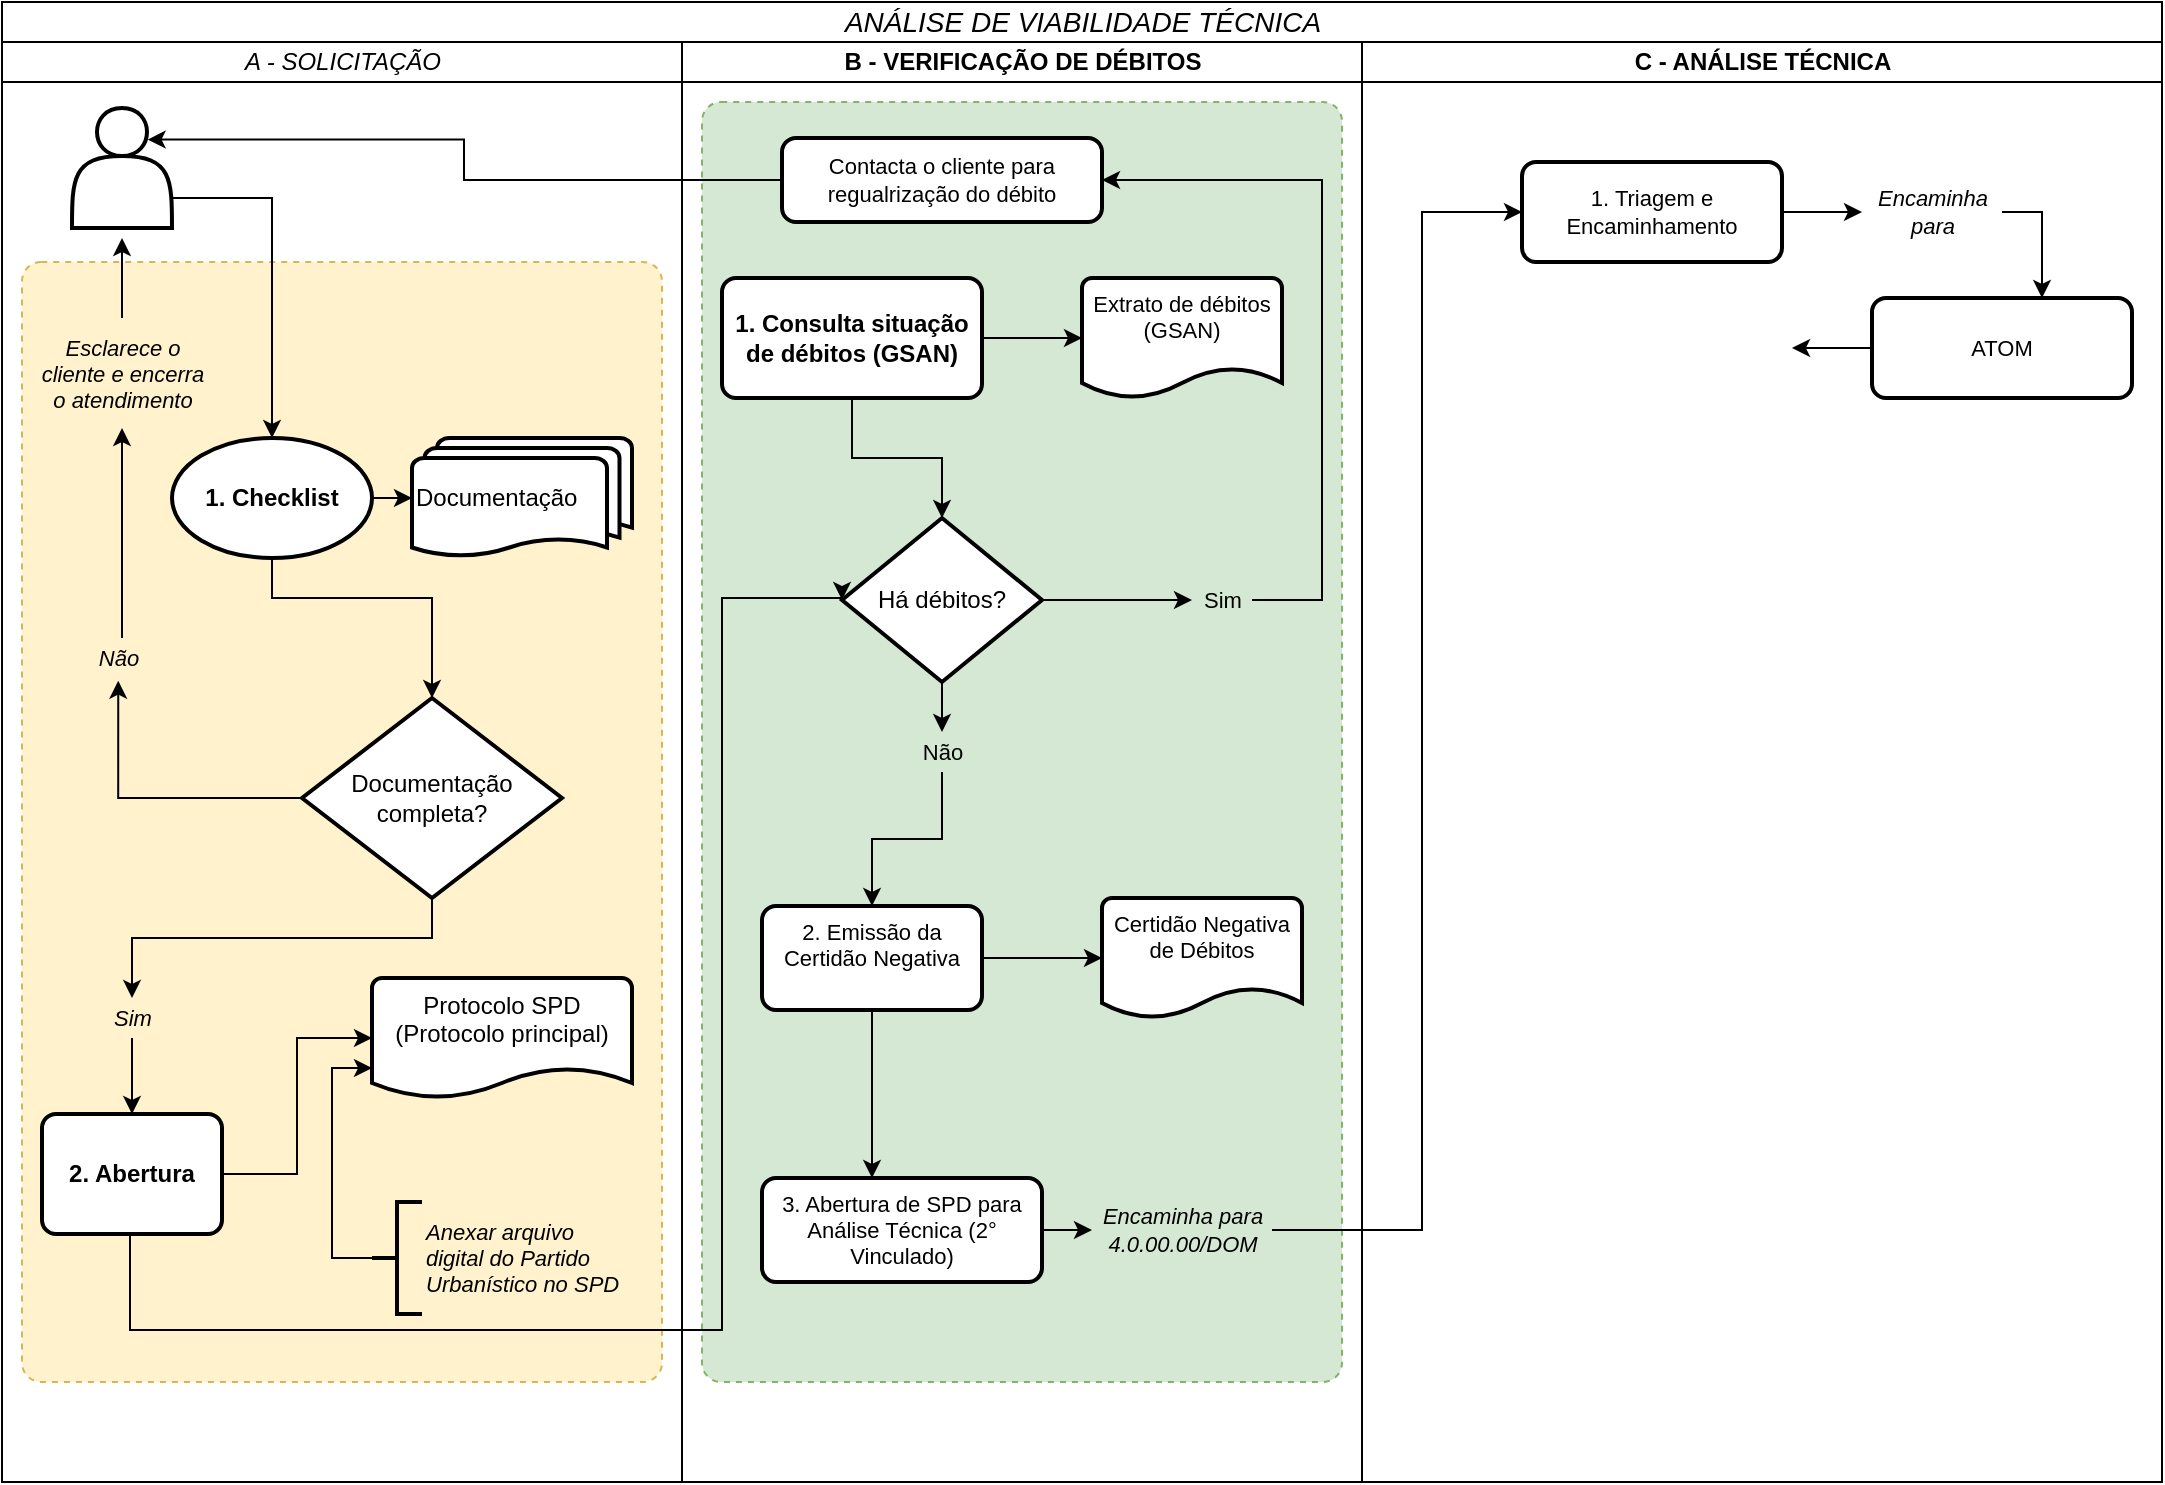 <mxfile version="12.2.0" type="github" pages="1">
  <diagram id="ghhylSFfgHjQgVcrPekR" name="Page-1">
    <mxGraphModel dx="640" dy="381" grid="1" gridSize="10" guides="1" tooltips="1" connect="1" arrows="1" fold="1" page="1" pageScale="1" pageWidth="850" pageHeight="1100" math="0" shadow="0">
      <root>
        <mxCell id="0"/>
        <mxCell id="1" parent="0"/>
        <mxCell id="JzE6JeNeijgl-ERopNni-44" value="&lt;font style=&quot;font-size: 14px&quot;&gt;ANÁLISE DE VIABILIDADE TÉCNICA&lt;/font&gt;" style="swimlane;html=1;childLayout=stackLayout;resizeParent=1;resizeParentMax=0;startSize=20;fontFamily=Arial;fontStyle=2" vertex="1" parent="1">
          <mxGeometry x="20" y="22" width="1080" height="740" as="geometry"/>
        </mxCell>
        <mxCell id="JzE6JeNeijgl-ERopNni-45" value="A - SOLICITAÇÃO" style="swimlane;html=1;startSize=20;fontFamily=Arial;fontStyle=2" vertex="1" parent="JzE6JeNeijgl-ERopNni-44">
          <mxGeometry y="20" width="340" height="720" as="geometry"/>
        </mxCell>
        <mxCell id="JzE6JeNeijgl-ERopNni-93" value="" style="whiteSpace=wrap;html=1;fontFamily=Arial;fontSize=11;fillColor=#fff2cc;strokeColor=#d6b656;dashed=1;strokeWidth=1;rounded=1;arcSize=3;" vertex="1" parent="JzE6JeNeijgl-ERopNni-45">
          <mxGeometry x="10" y="110" width="320" height="560" as="geometry"/>
        </mxCell>
        <mxCell id="JzE6JeNeijgl-ERopNni-52" value="" style="edgeStyle=orthogonalEdgeStyle;rounded=0;orthogonalLoop=1;jettySize=auto;html=1;fontFamily=Arial;exitX=0.5;exitY=1;exitDx=0;exitDy=0;exitPerimeter=0;entryX=0.5;entryY=0;entryDx=0;entryDy=0;entryPerimeter=0;" edge="1" parent="JzE6JeNeijgl-ERopNni-45" source="JzE6JeNeijgl-ERopNni-50" target="JzE6JeNeijgl-ERopNni-67">
          <mxGeometry relative="1" as="geometry">
            <mxPoint x="170" y="288" as="targetPoint"/>
            <Array as="points">
              <mxPoint x="135" y="278"/>
              <mxPoint x="215" y="278"/>
            </Array>
          </mxGeometry>
        </mxCell>
        <mxCell id="JzE6JeNeijgl-ERopNni-59" style="edgeStyle=orthogonalEdgeStyle;rounded=0;orthogonalLoop=1;jettySize=auto;html=1;entryX=0;entryY=0.5;entryDx=0;entryDy=0;entryPerimeter=0;fontFamily=Arial;" edge="1" parent="JzE6JeNeijgl-ERopNni-45" source="JzE6JeNeijgl-ERopNni-50" target="JzE6JeNeijgl-ERopNni-58">
          <mxGeometry relative="1" as="geometry"/>
        </mxCell>
        <mxCell id="JzE6JeNeijgl-ERopNni-50" value="1. Checklist" style="strokeWidth=2;html=1;shape=mxgraph.flowchart.start_1;whiteSpace=wrap;fontFamily=Arial;fontStyle=1" vertex="1" parent="JzE6JeNeijgl-ERopNni-45">
          <mxGeometry x="85" y="198" width="100" height="60" as="geometry"/>
        </mxCell>
        <mxCell id="JzE6JeNeijgl-ERopNni-56" value="" style="edgeStyle=orthogonalEdgeStyle;rounded=0;orthogonalLoop=1;jettySize=auto;html=1;fontFamily=Arial;entryX=0;entryY=0.5;entryDx=0;entryDy=0;entryPerimeter=0;" edge="1" parent="JzE6JeNeijgl-ERopNni-45" source="JzE6JeNeijgl-ERopNni-53" target="JzE6JeNeijgl-ERopNni-57">
          <mxGeometry relative="1" as="geometry">
            <mxPoint x="245" y="566" as="targetPoint"/>
          </mxGeometry>
        </mxCell>
        <mxCell id="JzE6JeNeijgl-ERopNni-53" value="2. Abertura" style="rounded=1;whiteSpace=wrap;html=1;absoluteArcSize=1;arcSize=14;strokeWidth=2;fontFamily=Arial;fontStyle=1" vertex="1" parent="JzE6JeNeijgl-ERopNni-45">
          <mxGeometry x="20" y="536" width="90" height="60" as="geometry"/>
        </mxCell>
        <mxCell id="JzE6JeNeijgl-ERopNni-57" value="&lt;div&gt;Protocolo SPD&lt;/div&gt;&lt;div&gt;(Protocolo principal)&lt;br&gt;&lt;/div&gt;" style="strokeWidth=2;html=1;shape=mxgraph.flowchart.document2;whiteSpace=wrap;size=0.25;fontFamily=Arial;verticalAlign=top;" vertex="1" parent="JzE6JeNeijgl-ERopNni-45">
          <mxGeometry x="185" y="468" width="130" height="60" as="geometry"/>
        </mxCell>
        <mxCell id="JzE6JeNeijgl-ERopNni-58" value="&lt;div align=&quot;left&quot;&gt;Documentação&lt;/div&gt;" style="strokeWidth=2;html=1;shape=mxgraph.flowchart.multi-document;whiteSpace=wrap;fontFamily=Arial;align=left;verticalAlign=middle;" vertex="1" parent="JzE6JeNeijgl-ERopNni-45">
          <mxGeometry x="205" y="198" width="110" height="60" as="geometry"/>
        </mxCell>
        <mxCell id="JzE6JeNeijgl-ERopNni-68" style="edgeStyle=orthogonalEdgeStyle;rounded=0;orthogonalLoop=1;jettySize=auto;html=1;entryX=0.5;entryY=0;entryDx=0;entryDy=0;fontFamily=Arial;" edge="1" parent="JzE6JeNeijgl-ERopNni-45" source="JzE6JeNeijgl-ERopNni-69" target="JzE6JeNeijgl-ERopNni-53">
          <mxGeometry relative="1" as="geometry"/>
        </mxCell>
        <mxCell id="JzE6JeNeijgl-ERopNni-91" style="edgeStyle=orthogonalEdgeStyle;rounded=0;orthogonalLoop=1;jettySize=auto;html=1;fontFamily=Arial;fontSize=11;" edge="1" parent="JzE6JeNeijgl-ERopNni-45" source="JzE6JeNeijgl-ERopNni-90" target="JzE6JeNeijgl-ERopNni-81">
          <mxGeometry relative="1" as="geometry">
            <Array as="points">
              <mxPoint x="60" y="268"/>
              <mxPoint x="60" y="268"/>
            </Array>
          </mxGeometry>
        </mxCell>
        <mxCell id="JzE6JeNeijgl-ERopNni-67" value="Documentação completa?" style="strokeWidth=2;html=1;shape=mxgraph.flowchart.decision;whiteSpace=wrap;fontFamily=Arial;" vertex="1" parent="JzE6JeNeijgl-ERopNni-45">
          <mxGeometry x="150" y="328" width="130" height="100" as="geometry"/>
        </mxCell>
        <mxCell id="JzE6JeNeijgl-ERopNni-69" value="Sim" style="text;html=1;resizable=0;autosize=1;align=center;verticalAlign=middle;points=[];fillColor=none;strokeColor=none;rounded=0;fontFamily=Arial;fontSize=11;fontStyle=2" vertex="1" parent="JzE6JeNeijgl-ERopNni-45">
          <mxGeometry x="45" y="478" width="40" height="20" as="geometry"/>
        </mxCell>
        <mxCell id="JzE6JeNeijgl-ERopNni-71" style="edgeStyle=orthogonalEdgeStyle;rounded=0;orthogonalLoop=1;jettySize=auto;html=1;entryX=0.5;entryY=0;entryDx=0;entryDy=0;fontFamily=Arial;exitX=0.5;exitY=1;exitDx=0;exitDy=0;exitPerimeter=0;" edge="1" parent="JzE6JeNeijgl-ERopNni-45" source="JzE6JeNeijgl-ERopNni-67" target="JzE6JeNeijgl-ERopNni-69">
          <mxGeometry relative="1" as="geometry">
            <mxPoint x="85" y="468" as="sourcePoint"/>
            <mxPoint x="85" y="578" as="targetPoint"/>
            <Array as="points">
              <mxPoint x="215" y="448"/>
              <mxPoint x="65" y="448"/>
            </Array>
          </mxGeometry>
        </mxCell>
        <mxCell id="JzE6JeNeijgl-ERopNni-79" style="edgeStyle=orthogonalEdgeStyle;rounded=0;orthogonalLoop=1;jettySize=auto;html=1;fontFamily=Arial;entryX=0.5;entryY=0;entryDx=0;entryDy=0;entryPerimeter=0;exitX=1;exitY=0.75;exitDx=0;exitDy=0;" edge="1" parent="JzE6JeNeijgl-ERopNni-45" source="JzE6JeNeijgl-ERopNni-94" target="JzE6JeNeijgl-ERopNni-50">
          <mxGeometry relative="1" as="geometry">
            <mxPoint x="90" y="64" as="sourcePoint"/>
            <mxPoint x="110" y="138" as="targetPoint"/>
            <Array as="points">
              <mxPoint x="135" y="78"/>
            </Array>
          </mxGeometry>
        </mxCell>
        <mxCell id="JzE6JeNeijgl-ERopNni-80" style="edgeStyle=orthogonalEdgeStyle;rounded=0;orthogonalLoop=1;jettySize=auto;html=1;fontFamily=Arial;" edge="1" parent="JzE6JeNeijgl-ERopNni-45" source="JzE6JeNeijgl-ERopNni-81">
          <mxGeometry relative="1" as="geometry">
            <mxPoint x="60" y="98" as="targetPoint"/>
          </mxGeometry>
        </mxCell>
        <mxCell id="JzE6JeNeijgl-ERopNni-81" value="&lt;div style=&quot;font-size: 11px;&quot;&gt;&lt;i style=&quot;font-size: 11px;&quot;&gt;Esclarece o&lt;/i&gt;&lt;/div&gt;&lt;div style=&quot;font-size: 11px;&quot;&gt;&lt;i style=&quot;font-size: 11px;&quot;&gt;cliente e encerra&lt;/i&gt;&lt;/div&gt;&lt;div style=&quot;font-size: 11px;&quot;&gt;&lt;i style=&quot;font-size: 11px;&quot;&gt;o atendimento&lt;br style=&quot;font-size: 11px;&quot;&gt;&lt;/i&gt; &lt;/div&gt;" style="text;html=1;resizable=0;autosize=1;align=center;verticalAlign=middle;points=[];fillColor=none;strokeColor=none;rounded=0;fontFamily=Arial;fontSize=11;direction=south;" vertex="1" parent="JzE6JeNeijgl-ERopNni-45">
          <mxGeometry x="35" y="138" width="50" height="55" as="geometry"/>
        </mxCell>
        <mxCell id="JzE6JeNeijgl-ERopNni-90" value="Não" style="text;html=1;resizable=0;autosize=1;align=center;verticalAlign=middle;points=[];fillColor=none;strokeColor=none;rounded=0;fontFamily=Arial;fontSize=11;fontStyle=2" vertex="1" parent="JzE6JeNeijgl-ERopNni-45">
          <mxGeometry x="38" y="298" width="40" height="20" as="geometry"/>
        </mxCell>
        <mxCell id="JzE6JeNeijgl-ERopNni-92" style="edgeStyle=orthogonalEdgeStyle;rounded=0;orthogonalLoop=1;jettySize=auto;html=1;entryX=0.503;entryY=1.067;entryDx=0;entryDy=0;entryPerimeter=0;fontFamily=Arial;fontSize=11;" edge="1" parent="JzE6JeNeijgl-ERopNni-45" source="JzE6JeNeijgl-ERopNni-67" target="JzE6JeNeijgl-ERopNni-90">
          <mxGeometry relative="1" as="geometry">
            <mxPoint x="170" y="420" as="sourcePoint"/>
            <mxPoint x="80.333" y="213.333" as="targetPoint"/>
            <Array as="points">
              <mxPoint x="58" y="378"/>
            </Array>
          </mxGeometry>
        </mxCell>
        <mxCell id="JzE6JeNeijgl-ERopNni-94" value="" style="shape=actor;whiteSpace=wrap;html=1;rounded=1;strokeColor=#000000;strokeWidth=2;fillColor=#ffffff;fontFamily=Arial;fontSize=11;" vertex="1" parent="JzE6JeNeijgl-ERopNni-45">
          <mxGeometry x="35" y="33" width="50" height="60" as="geometry"/>
        </mxCell>
        <mxCell id="JzE6JeNeijgl-ERopNni-139" style="edgeStyle=orthogonalEdgeStyle;rounded=0;orthogonalLoop=1;jettySize=auto;html=1;entryX=0;entryY=0.75;entryDx=0;entryDy=0;entryPerimeter=0;fontFamily=Arial;fontSize=11;exitX=0;exitY=0.5;exitDx=0;exitDy=0;exitPerimeter=0;" edge="1" parent="JzE6JeNeijgl-ERopNni-45" source="JzE6JeNeijgl-ERopNni-138" target="JzE6JeNeijgl-ERopNni-57">
          <mxGeometry relative="1" as="geometry">
            <Array as="points">
              <mxPoint x="165" y="608"/>
              <mxPoint x="165" y="513"/>
            </Array>
          </mxGeometry>
        </mxCell>
        <mxCell id="JzE6JeNeijgl-ERopNni-138" value="&lt;div&gt;&lt;i&gt;Anexar arquivo&lt;/i&gt;&lt;/div&gt;&lt;div align=&quot;left&quot;&gt;&lt;i&gt;digital do Partido&lt;/i&gt;&lt;/div&gt;&lt;div align=&quot;left&quot;&gt;&lt;i&gt;Urbanístico no SPD&lt;/i&gt;&lt;br&gt;&lt;/div&gt;" style="strokeWidth=2;html=1;shape=mxgraph.flowchart.annotation_2;align=left;labelPosition=right;pointerEvents=1;rounded=1;fillColor=#ffffff;fontFamily=Arial;fontSize=11;" vertex="1" parent="JzE6JeNeijgl-ERopNni-45">
          <mxGeometry x="185" y="580" width="25" height="56" as="geometry"/>
        </mxCell>
        <mxCell id="JzE6JeNeijgl-ERopNni-46" value="B - VERIFICAÇÃO DE DÉBITOS" style="swimlane;html=1;startSize=20;fontFamily=Arial;" vertex="1" parent="JzE6JeNeijgl-ERopNni-44">
          <mxGeometry x="340" y="20" width="340" height="720" as="geometry"/>
        </mxCell>
        <mxCell id="JzE6JeNeijgl-ERopNni-122" value="" style="whiteSpace=wrap;html=1;fontFamily=Arial;fontSize=11;fillColor=#d5e8d4;strokeColor=#82b366;dashed=1;strokeWidth=1;rounded=1;arcSize=3;" vertex="1" parent="JzE6JeNeijgl-ERopNni-46">
          <mxGeometry x="10" y="30" width="320" height="640" as="geometry"/>
        </mxCell>
        <mxCell id="JzE6JeNeijgl-ERopNni-65" value="" style="edgeStyle=orthogonalEdgeStyle;rounded=0;orthogonalLoop=1;jettySize=auto;html=1;fontFamily=Arial;entryX=0.5;entryY=0;entryDx=0;entryDy=0;entryPerimeter=0;" edge="1" parent="JzE6JeNeijgl-ERopNni-46" source="JzE6JeNeijgl-ERopNni-60" target="JzE6JeNeijgl-ERopNni-66">
          <mxGeometry relative="1" as="geometry">
            <mxPoint x="90" y="178" as="targetPoint"/>
          </mxGeometry>
        </mxCell>
        <mxCell id="JzE6JeNeijgl-ERopNni-60" value="&lt;font style=&quot;font-size: 12px&quot; face=&quot;Arial&quot;&gt;1. &lt;span style=&quot;background-color: transparent ; font-weight: 700 ; font-variant: normal ; text-decoration: none ; vertical-align: baseline ; white-space: pre-wrap&quot; id=&quot;docs-internal-guid-7abce273-7fff-0287-8ae0-c73eb1ac15d4&quot;&gt;Consulta situação de débitos (GSAN)&lt;/span&gt;&lt;/font&gt;" style="rounded=1;whiteSpace=wrap;html=1;absoluteArcSize=1;arcSize=14;strokeWidth=2;fontFamily=Arial;fontStyle=1" vertex="1" parent="JzE6JeNeijgl-ERopNni-46">
          <mxGeometry x="20" y="118" width="130" height="60" as="geometry"/>
        </mxCell>
        <mxCell id="JzE6JeNeijgl-ERopNni-103" style="edgeStyle=orthogonalEdgeStyle;rounded=0;orthogonalLoop=1;jettySize=auto;html=1;fontFamily=Arial;fontSize=11;" edge="1" parent="JzE6JeNeijgl-ERopNni-46" source="JzE6JeNeijgl-ERopNni-66" target="JzE6JeNeijgl-ERopNni-100">
          <mxGeometry relative="1" as="geometry"/>
        </mxCell>
        <mxCell id="JzE6JeNeijgl-ERopNni-105" value="" style="edgeStyle=orthogonalEdgeStyle;rounded=0;orthogonalLoop=1;jettySize=auto;html=1;fontFamily=Arial;fontSize=11;entryX=0.5;entryY=0;entryDx=0;entryDy=0;" edge="1" parent="JzE6JeNeijgl-ERopNni-46" source="JzE6JeNeijgl-ERopNni-106" target="JzE6JeNeijgl-ERopNni-111">
          <mxGeometry relative="1" as="geometry">
            <mxPoint x="130" y="400" as="targetPoint"/>
          </mxGeometry>
        </mxCell>
        <mxCell id="JzE6JeNeijgl-ERopNni-66" value="Há débitos?" style="strokeWidth=2;html=1;shape=mxgraph.flowchart.decision;whiteSpace=wrap;fontFamily=Arial;" vertex="1" parent="JzE6JeNeijgl-ERopNni-46">
          <mxGeometry x="80" y="238" width="100" height="82" as="geometry"/>
        </mxCell>
        <mxCell id="JzE6JeNeijgl-ERopNni-99" style="edgeStyle=orthogonalEdgeStyle;rounded=0;orthogonalLoop=1;jettySize=auto;html=1;fontFamily=Arial;fontSize=11;entryX=1;entryY=0.5;entryDx=0;entryDy=0;exitX=1;exitY=0.5;exitDx=0;exitDy=0;exitPerimeter=0;" edge="1" parent="JzE6JeNeijgl-ERopNni-46" source="JzE6JeNeijgl-ERopNni-100" target="JzE6JeNeijgl-ERopNni-108">
          <mxGeometry relative="1" as="geometry">
            <mxPoint x="200" y="301" as="sourcePoint"/>
            <mxPoint x="171.167" y="49.667" as="targetPoint"/>
            <Array as="points">
              <mxPoint x="320" y="279"/>
              <mxPoint x="320" y="69"/>
            </Array>
          </mxGeometry>
        </mxCell>
        <mxCell id="JzE6JeNeijgl-ERopNni-100" value="Sim" style="text;html=1;resizable=0;autosize=1;align=center;verticalAlign=middle;points=[];fillColor=none;strokeColor=none;rounded=0;fontFamily=Arial;fontSize=11;" vertex="1" parent="JzE6JeNeijgl-ERopNni-46">
          <mxGeometry x="255" y="269" width="30" height="20" as="geometry"/>
        </mxCell>
        <mxCell id="JzE6JeNeijgl-ERopNni-106" value="Não" style="text;html=1;resizable=0;autosize=1;align=center;verticalAlign=middle;points=[];fillColor=none;strokeColor=none;rounded=0;fontFamily=Arial;fontSize=11;" vertex="1" parent="JzE6JeNeijgl-ERopNni-46">
          <mxGeometry x="110" y="345" width="40" height="20" as="geometry"/>
        </mxCell>
        <mxCell id="JzE6JeNeijgl-ERopNni-107" value="" style="edgeStyle=orthogonalEdgeStyle;rounded=0;orthogonalLoop=1;jettySize=auto;html=1;fontFamily=Arial;fontSize=11;" edge="1" parent="JzE6JeNeijgl-ERopNni-46" source="JzE6JeNeijgl-ERopNni-66" target="JzE6JeNeijgl-ERopNni-106">
          <mxGeometry relative="1" as="geometry">
            <mxPoint x="490" y="362" as="sourcePoint"/>
            <mxPoint x="490" y="442.0" as="targetPoint"/>
          </mxGeometry>
        </mxCell>
        <mxCell id="JzE6JeNeijgl-ERopNni-108" value="Contacta o cliente para regualrização do débito" style="rounded=1;whiteSpace=wrap;html=1;absoluteArcSize=1;arcSize=14;strokeWidth=2;fillColor=#ffffff;fontFamily=Arial;fontSize=11;" vertex="1" parent="JzE6JeNeijgl-ERopNni-46">
          <mxGeometry x="50" y="48" width="160" height="42" as="geometry"/>
        </mxCell>
        <mxCell id="JzE6JeNeijgl-ERopNni-119" value="" style="edgeStyle=orthogonalEdgeStyle;rounded=0;orthogonalLoop=1;jettySize=auto;html=1;fontFamily=Arial;fontSize=11;" edge="1" parent="JzE6JeNeijgl-ERopNni-46" source="JzE6JeNeijgl-ERopNni-111" target="JzE6JeNeijgl-ERopNni-120">
          <mxGeometry relative="1" as="geometry">
            <mxPoint x="195" y="458.0" as="targetPoint"/>
          </mxGeometry>
        </mxCell>
        <mxCell id="JzE6JeNeijgl-ERopNni-111" value="2. Emissão da Certidão Negativa" style="rounded=1;whiteSpace=wrap;html=1;absoluteArcSize=1;arcSize=14;strokeWidth=2;fillColor=#ffffff;fontFamily=Arial;fontSize=11;verticalAlign=top;" vertex="1" parent="JzE6JeNeijgl-ERopNni-46">
          <mxGeometry x="40" y="432" width="110" height="52" as="geometry"/>
        </mxCell>
        <mxCell id="JzE6JeNeijgl-ERopNni-117" value="Extrato de débitos (GSAN)" style="strokeWidth=2;html=1;shape=mxgraph.flowchart.document2;whiteSpace=wrap;size=0.25;rounded=1;fillColor=#ffffff;fontFamily=Arial;fontSize=11;verticalAlign=top;" vertex="1" parent="JzE6JeNeijgl-ERopNni-46">
          <mxGeometry x="200" y="118" width="100" height="60" as="geometry"/>
        </mxCell>
        <mxCell id="JzE6JeNeijgl-ERopNni-116" value="" style="edgeStyle=orthogonalEdgeStyle;rounded=0;orthogonalLoop=1;jettySize=auto;html=1;fontFamily=Arial;fontSize=11;entryX=0;entryY=0.5;entryDx=0;entryDy=0;entryPerimeter=0;" edge="1" parent="JzE6JeNeijgl-ERopNni-46" source="JzE6JeNeijgl-ERopNni-60" target="JzE6JeNeijgl-ERopNni-117">
          <mxGeometry relative="1" as="geometry">
            <mxPoint x="205" y="148" as="targetPoint"/>
          </mxGeometry>
        </mxCell>
        <mxCell id="JzE6JeNeijgl-ERopNni-120" value="Certidão Negativa de Débitos" style="strokeWidth=2;html=1;shape=mxgraph.flowchart.document2;whiteSpace=wrap;size=0.25;rounded=1;fillColor=#ffffff;fontFamily=Arial;fontSize=11;verticalAlign=top;" vertex="1" parent="JzE6JeNeijgl-ERopNni-46">
          <mxGeometry x="210" y="428" width="100" height="60" as="geometry"/>
        </mxCell>
        <mxCell id="JzE6JeNeijgl-ERopNni-134" style="edgeStyle=orthogonalEdgeStyle;rounded=0;orthogonalLoop=1;jettySize=auto;html=1;fontFamily=Arial;fontSize=11;" edge="1" parent="JzE6JeNeijgl-ERopNni-46" source="JzE6JeNeijgl-ERopNni-127" target="JzE6JeNeijgl-ERopNni-130">
          <mxGeometry relative="1" as="geometry"/>
        </mxCell>
        <mxCell id="JzE6JeNeijgl-ERopNni-127" value="3. Abertura de SPD para Análise Técnica (2° Vinculado)" style="rounded=1;whiteSpace=wrap;html=1;absoluteArcSize=1;arcSize=14;strokeWidth=2;fillColor=#ffffff;fontFamily=Arial;fontSize=11;" vertex="1" parent="JzE6JeNeijgl-ERopNni-46">
          <mxGeometry x="40" y="568" width="140" height="52" as="geometry"/>
        </mxCell>
        <mxCell id="JzE6JeNeijgl-ERopNni-123" style="edgeStyle=orthogonalEdgeStyle;rounded=0;orthogonalLoop=1;jettySize=auto;html=1;fontFamily=Arial;fontSize=11;" edge="1" parent="JzE6JeNeijgl-ERopNni-46" source="JzE6JeNeijgl-ERopNni-111" target="JzE6JeNeijgl-ERopNni-127">
          <mxGeometry relative="1" as="geometry">
            <mxPoint x="440" y="368" as="targetPoint"/>
            <Array as="points">
              <mxPoint x="95" y="538"/>
              <mxPoint x="95" y="538"/>
            </Array>
          </mxGeometry>
        </mxCell>
        <mxCell id="JzE6JeNeijgl-ERopNni-130" value="&lt;div&gt;Encaminha para&lt;/div&gt;&lt;div&gt;4.0.00.00/DOM&lt;/div&gt;" style="text;html=1;resizable=0;autosize=1;align=center;verticalAlign=middle;points=[];fillColor=none;strokeColor=none;rounded=0;fontFamily=Arial;fontSize=11;fontStyle=2" vertex="1" parent="JzE6JeNeijgl-ERopNni-46">
          <mxGeometry x="205" y="579" width="90" height="30" as="geometry"/>
        </mxCell>
        <mxCell id="JzE6JeNeijgl-ERopNni-48" value="C - ANÁLISE TÉCNICA" style="swimlane;html=1;startSize=20;fontFamily=Arial;" vertex="1" parent="JzE6JeNeijgl-ERopNni-44">
          <mxGeometry x="680" y="20" width="400" height="720" as="geometry"/>
        </mxCell>
        <mxCell id="JzE6JeNeijgl-ERopNni-137" value="" style="edgeStyle=orthogonalEdgeStyle;rounded=0;orthogonalLoop=1;jettySize=auto;html=1;fontFamily=Arial;fontSize=11;" edge="1" parent="JzE6JeNeijgl-ERopNni-48" source="JzE6JeNeijgl-ERopNni-142" target="JzE6JeNeijgl-ERopNni-136">
          <mxGeometry relative="1" as="geometry">
            <mxPoint x="335" y="215" as="sourcePoint"/>
            <Array as="points">
              <mxPoint x="340" y="85"/>
            </Array>
          </mxGeometry>
        </mxCell>
        <mxCell id="JzE6JeNeijgl-ERopNni-124" value="1. Triagem e Encaminhamento" style="rounded=1;whiteSpace=wrap;html=1;absoluteArcSize=1;arcSize=14;strokeWidth=2;fillColor=#ffffff;fontFamily=Arial;fontSize=11;" vertex="1" parent="JzE6JeNeijgl-ERopNni-48">
          <mxGeometry x="80" y="60" width="130" height="50" as="geometry"/>
        </mxCell>
        <mxCell id="JzE6JeNeijgl-ERopNni-136" value="ATOM" style="rounded=1;whiteSpace=wrap;html=1;absoluteArcSize=1;arcSize=14;strokeWidth=2;fillColor=#ffffff;fontFamily=Arial;fontSize=11;" vertex="1" parent="JzE6JeNeijgl-ERopNni-48">
          <mxGeometry x="255" y="128" width="130" height="50" as="geometry"/>
        </mxCell>
        <mxCell id="JzE6JeNeijgl-ERopNni-142" value="&lt;div&gt;Encaminha&lt;/div&gt;&lt;div&gt;para&lt;/div&gt;" style="text;html=1;resizable=0;autosize=1;align=center;verticalAlign=middle;points=[];fillColor=none;strokeColor=none;rounded=0;fontFamily=Arial;fontSize=11;fontStyle=2" vertex="1" parent="JzE6JeNeijgl-ERopNni-48">
          <mxGeometry x="250" y="70" width="70" height="30" as="geometry"/>
        </mxCell>
        <mxCell id="JzE6JeNeijgl-ERopNni-143" value="" style="edgeStyle=orthogonalEdgeStyle;rounded=0;orthogonalLoop=1;jettySize=auto;html=1;fontFamily=Arial;fontSize=11;" edge="1" parent="JzE6JeNeijgl-ERopNni-48" source="JzE6JeNeijgl-ERopNni-124" target="JzE6JeNeijgl-ERopNni-142">
          <mxGeometry relative="1" as="geometry">
            <mxPoint x="845" y="152" as="sourcePoint"/>
            <mxPoint x="845" y="232" as="targetPoint"/>
          </mxGeometry>
        </mxCell>
        <mxCell id="JzE6JeNeijgl-ERopNni-146" style="edgeStyle=orthogonalEdgeStyle;rounded=0;orthogonalLoop=1;jettySize=auto;html=1;fontFamily=Arial;fontSize=11;" edge="1" parent="JzE6JeNeijgl-ERopNni-48" source="JzE6JeNeijgl-ERopNni-136">
          <mxGeometry relative="1" as="geometry">
            <mxPoint x="215" y="153" as="targetPoint"/>
            <mxPoint x="255" y="153" as="sourcePoint"/>
          </mxGeometry>
        </mxCell>
        <mxCell id="JzE6JeNeijgl-ERopNni-63" value="" style="edgeStyle=orthogonalEdgeStyle;rounded=0;orthogonalLoop=1;jettySize=auto;html=1;fontFamily=Arial;entryX=0;entryY=0.5;entryDx=0;entryDy=0;entryPerimeter=0;" edge="1" parent="JzE6JeNeijgl-ERopNni-44" source="JzE6JeNeijgl-ERopNni-53" target="JzE6JeNeijgl-ERopNni-66">
          <mxGeometry relative="1" as="geometry">
            <mxPoint x="385" y="456" as="targetPoint"/>
            <Array as="points">
              <mxPoint x="64" y="664"/>
              <mxPoint x="360" y="664"/>
              <mxPoint x="360" y="298"/>
            </Array>
          </mxGeometry>
        </mxCell>
        <mxCell id="JzE6JeNeijgl-ERopNni-96" style="edgeStyle=orthogonalEdgeStyle;rounded=0;orthogonalLoop=1;jettySize=auto;html=1;entryX=0.756;entryY=0.263;entryDx=0;entryDy=0;fontFamily=Arial;fontSize=11;entryPerimeter=0;exitX=0;exitY=0.5;exitDx=0;exitDy=0;" edge="1" parent="JzE6JeNeijgl-ERopNni-44" source="JzE6JeNeijgl-ERopNni-108" target="JzE6JeNeijgl-ERopNni-94">
          <mxGeometry relative="1" as="geometry">
            <mxPoint x="360" y="98" as="sourcePoint"/>
            <Array as="points">
              <mxPoint x="231" y="69"/>
            </Array>
          </mxGeometry>
        </mxCell>
        <mxCell id="JzE6JeNeijgl-ERopNni-135" style="edgeStyle=orthogonalEdgeStyle;rounded=0;orthogonalLoop=1;jettySize=auto;html=1;entryX=0;entryY=0.5;entryDx=0;entryDy=0;fontFamily=Arial;fontSize=11;" edge="1" parent="JzE6JeNeijgl-ERopNni-44" source="JzE6JeNeijgl-ERopNni-130" target="JzE6JeNeijgl-ERopNni-124">
          <mxGeometry relative="1" as="geometry">
            <Array as="points">
              <mxPoint x="710" y="614"/>
              <mxPoint x="710" y="105"/>
            </Array>
          </mxGeometry>
        </mxCell>
      </root>
    </mxGraphModel>
  </diagram>
</mxfile>
